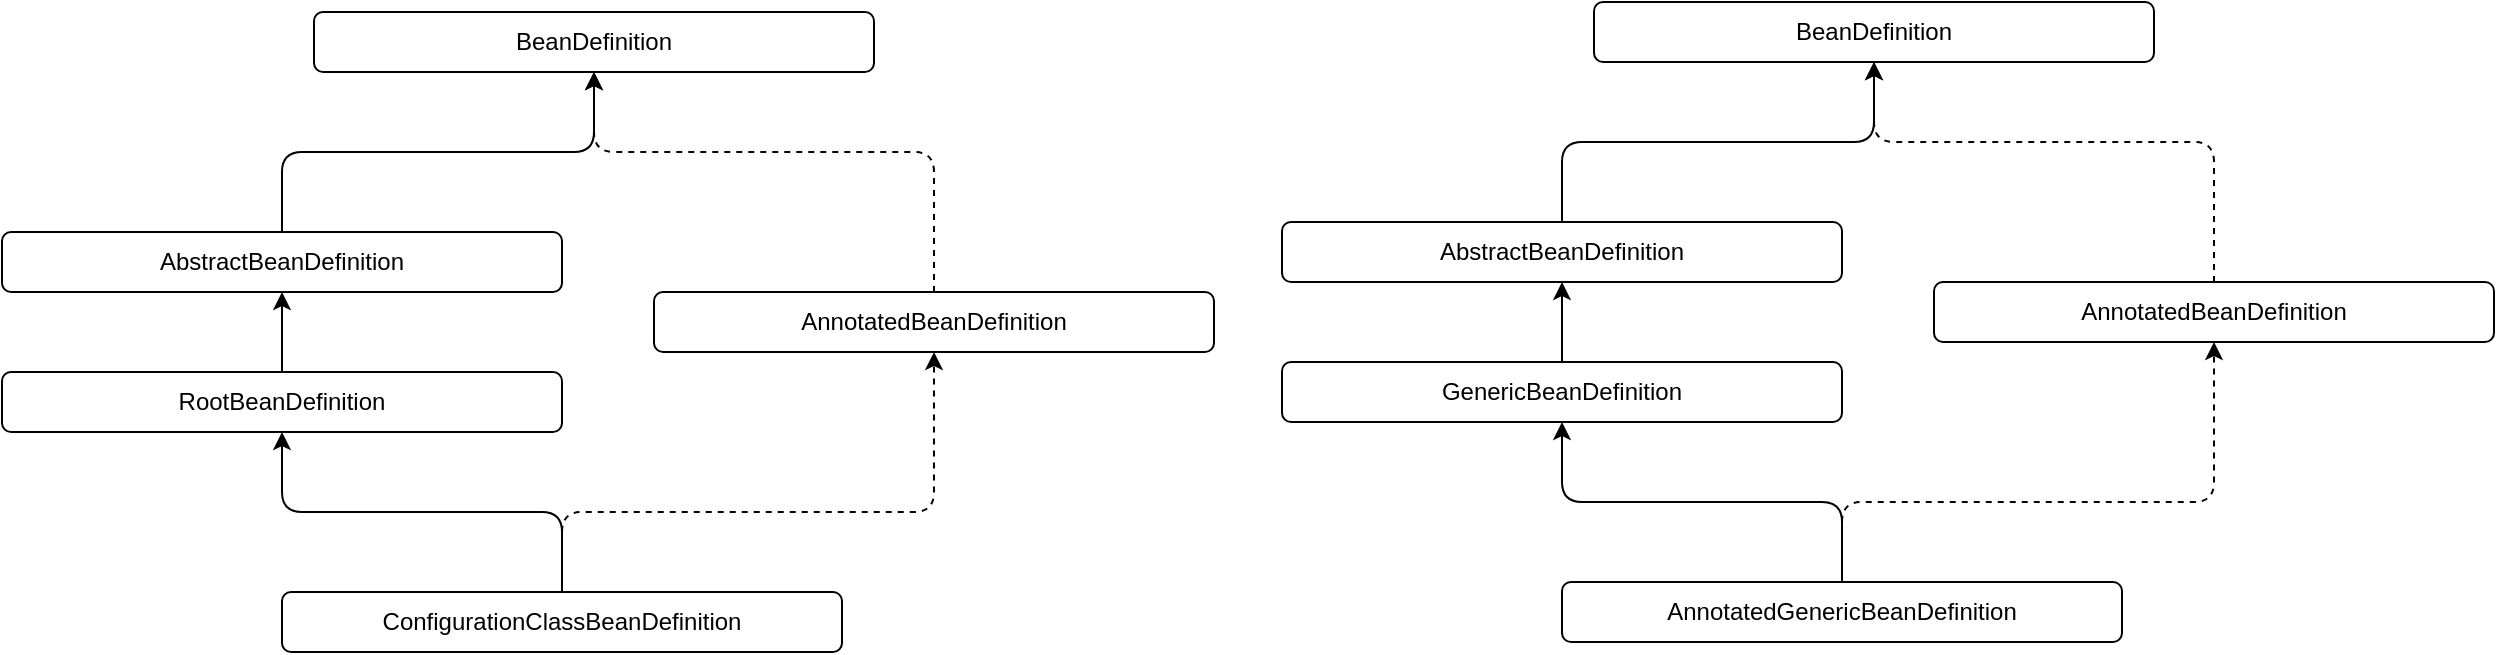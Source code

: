 <mxfile version="13.6.2" type="github">
  <diagram id="uAj-lejeq4DFX5H2uq2S" name="第 1 页">
    <mxGraphModel dx="1761" dy="544" grid="1" gridSize="10" guides="1" tooltips="1" connect="1" arrows="1" fold="1" page="1" pageScale="1" pageWidth="827" pageHeight="1169" math="1" shadow="0">
      <root>
        <mxCell id="0" />
        <mxCell id="1" parent="0" />
        <mxCell id="4E8xfOPQsOfBrL4nCGdi-3" value="" style="edgeStyle=orthogonalEdgeStyle;orthogonalLoop=1;jettySize=auto;html=1;" edge="1" parent="1" source="4E8xfOPQsOfBrL4nCGdi-1" target="4E8xfOPQsOfBrL4nCGdi-2">
          <mxGeometry relative="1" as="geometry" />
        </mxCell>
        <mxCell id="4E8xfOPQsOfBrL4nCGdi-6" style="edgeStyle=orthogonalEdgeStyle;orthogonalLoop=1;jettySize=auto;html=1;dashed=1;" edge="1" parent="1" source="4E8xfOPQsOfBrL4nCGdi-1" target="4E8xfOPQsOfBrL4nCGdi-4">
          <mxGeometry relative="1" as="geometry">
            <Array as="points">
              <mxPoint x="580" y="305" />
              <mxPoint x="766" y="305" />
            </Array>
          </mxGeometry>
        </mxCell>
        <mxCell id="4E8xfOPQsOfBrL4nCGdi-1" value="AnnotatedGenericBeanDefinition" style="whiteSpace=wrap;html=1;rounded=1;" vertex="1" parent="1">
          <mxGeometry x="440" y="345" width="280" height="30" as="geometry" />
        </mxCell>
        <mxCell id="4E8xfOPQsOfBrL4nCGdi-8" value="" style="edgeStyle=orthogonalEdgeStyle;orthogonalLoop=1;jettySize=auto;html=1;" edge="1" parent="1" source="4E8xfOPQsOfBrL4nCGdi-2" target="4E8xfOPQsOfBrL4nCGdi-7">
          <mxGeometry relative="1" as="geometry" />
        </mxCell>
        <mxCell id="4E8xfOPQsOfBrL4nCGdi-2" value="GenericBeanDefinition" style="whiteSpace=wrap;html=1;rounded=1;" vertex="1" parent="1">
          <mxGeometry x="300" y="235" width="280" height="30" as="geometry" />
        </mxCell>
        <mxCell id="4E8xfOPQsOfBrL4nCGdi-11" style="edgeStyle=orthogonalEdgeStyle;orthogonalLoop=1;jettySize=auto;html=1;entryX=0.5;entryY=1;entryDx=0;entryDy=0;dashed=1;" edge="1" parent="1" source="4E8xfOPQsOfBrL4nCGdi-4" target="4E8xfOPQsOfBrL4nCGdi-9">
          <mxGeometry relative="1" as="geometry">
            <Array as="points">
              <mxPoint x="766" y="125" />
              <mxPoint x="596" y="125" />
            </Array>
          </mxGeometry>
        </mxCell>
        <mxCell id="4E8xfOPQsOfBrL4nCGdi-4" value="AnnotatedBeanDefinition" style="whiteSpace=wrap;html=1;rounded=1;" vertex="1" parent="1">
          <mxGeometry x="626" y="195" width="280" height="30" as="geometry" />
        </mxCell>
        <mxCell id="4E8xfOPQsOfBrL4nCGdi-10" value="" style="edgeStyle=orthogonalEdgeStyle;orthogonalLoop=1;jettySize=auto;html=1;" edge="1" parent="1" source="4E8xfOPQsOfBrL4nCGdi-7" target="4E8xfOPQsOfBrL4nCGdi-9">
          <mxGeometry relative="1" as="geometry" />
        </mxCell>
        <mxCell id="4E8xfOPQsOfBrL4nCGdi-7" value="AbstractBeanDefinition" style="whiteSpace=wrap;html=1;rounded=1;" vertex="1" parent="1">
          <mxGeometry x="300" y="165" width="280" height="30" as="geometry" />
        </mxCell>
        <mxCell id="4E8xfOPQsOfBrL4nCGdi-9" value="BeanDefinition" style="whiteSpace=wrap;html=1;rounded=1;" vertex="1" parent="1">
          <mxGeometry x="456" y="55" width="280" height="30" as="geometry" />
        </mxCell>
        <mxCell id="4E8xfOPQsOfBrL4nCGdi-12" value="" style="edgeStyle=orthogonalEdgeStyle;orthogonalLoop=1;jettySize=auto;html=1;" edge="1" source="4E8xfOPQsOfBrL4nCGdi-14" target="4E8xfOPQsOfBrL4nCGdi-16" parent="1">
          <mxGeometry relative="1" as="geometry" />
        </mxCell>
        <mxCell id="4E8xfOPQsOfBrL4nCGdi-13" style="edgeStyle=orthogonalEdgeStyle;orthogonalLoop=1;jettySize=auto;html=1;dashed=1;" edge="1" source="4E8xfOPQsOfBrL4nCGdi-14" target="4E8xfOPQsOfBrL4nCGdi-18" parent="1">
          <mxGeometry relative="1" as="geometry">
            <Array as="points">
              <mxPoint x="-60" y="310" />
              <mxPoint x="126" y="310" />
            </Array>
          </mxGeometry>
        </mxCell>
        <mxCell id="4E8xfOPQsOfBrL4nCGdi-14" value="ConfigurationClassBeanDefinition" style="whiteSpace=wrap;html=1;rounded=1;" vertex="1" parent="1">
          <mxGeometry x="-200" y="350" width="280" height="30" as="geometry" />
        </mxCell>
        <mxCell id="4E8xfOPQsOfBrL4nCGdi-15" value="" style="edgeStyle=orthogonalEdgeStyle;orthogonalLoop=1;jettySize=auto;html=1;" edge="1" source="4E8xfOPQsOfBrL4nCGdi-16" target="4E8xfOPQsOfBrL4nCGdi-20" parent="1">
          <mxGeometry relative="1" as="geometry" />
        </mxCell>
        <mxCell id="4E8xfOPQsOfBrL4nCGdi-16" value="RootBeanDefinition" style="whiteSpace=wrap;html=1;rounded=1;" vertex="1" parent="1">
          <mxGeometry x="-340" y="240" width="280" height="30" as="geometry" />
        </mxCell>
        <mxCell id="4E8xfOPQsOfBrL4nCGdi-17" style="edgeStyle=orthogonalEdgeStyle;orthogonalLoop=1;jettySize=auto;html=1;entryX=0.5;entryY=1;entryDx=0;entryDy=0;dashed=1;" edge="1" source="4E8xfOPQsOfBrL4nCGdi-18" target="4E8xfOPQsOfBrL4nCGdi-21" parent="1">
          <mxGeometry relative="1" as="geometry">
            <Array as="points">
              <mxPoint x="126" y="130" />
              <mxPoint x="-44" y="130" />
            </Array>
          </mxGeometry>
        </mxCell>
        <mxCell id="4E8xfOPQsOfBrL4nCGdi-18" value="AnnotatedBeanDefinition" style="whiteSpace=wrap;html=1;rounded=1;" vertex="1" parent="1">
          <mxGeometry x="-14" y="200" width="280" height="30" as="geometry" />
        </mxCell>
        <mxCell id="4E8xfOPQsOfBrL4nCGdi-19" value="" style="edgeStyle=orthogonalEdgeStyle;orthogonalLoop=1;jettySize=auto;html=1;" edge="1" source="4E8xfOPQsOfBrL4nCGdi-20" target="4E8xfOPQsOfBrL4nCGdi-21" parent="1">
          <mxGeometry relative="1" as="geometry" />
        </mxCell>
        <mxCell id="4E8xfOPQsOfBrL4nCGdi-20" value="AbstractBeanDefinition" style="whiteSpace=wrap;html=1;rounded=1;" vertex="1" parent="1">
          <mxGeometry x="-340" y="170" width="280" height="30" as="geometry" />
        </mxCell>
        <mxCell id="4E8xfOPQsOfBrL4nCGdi-21" value="BeanDefinition" style="whiteSpace=wrap;html=1;rounded=1;" vertex="1" parent="1">
          <mxGeometry x="-184" y="60" width="280" height="30" as="geometry" />
        </mxCell>
      </root>
    </mxGraphModel>
  </diagram>
</mxfile>
